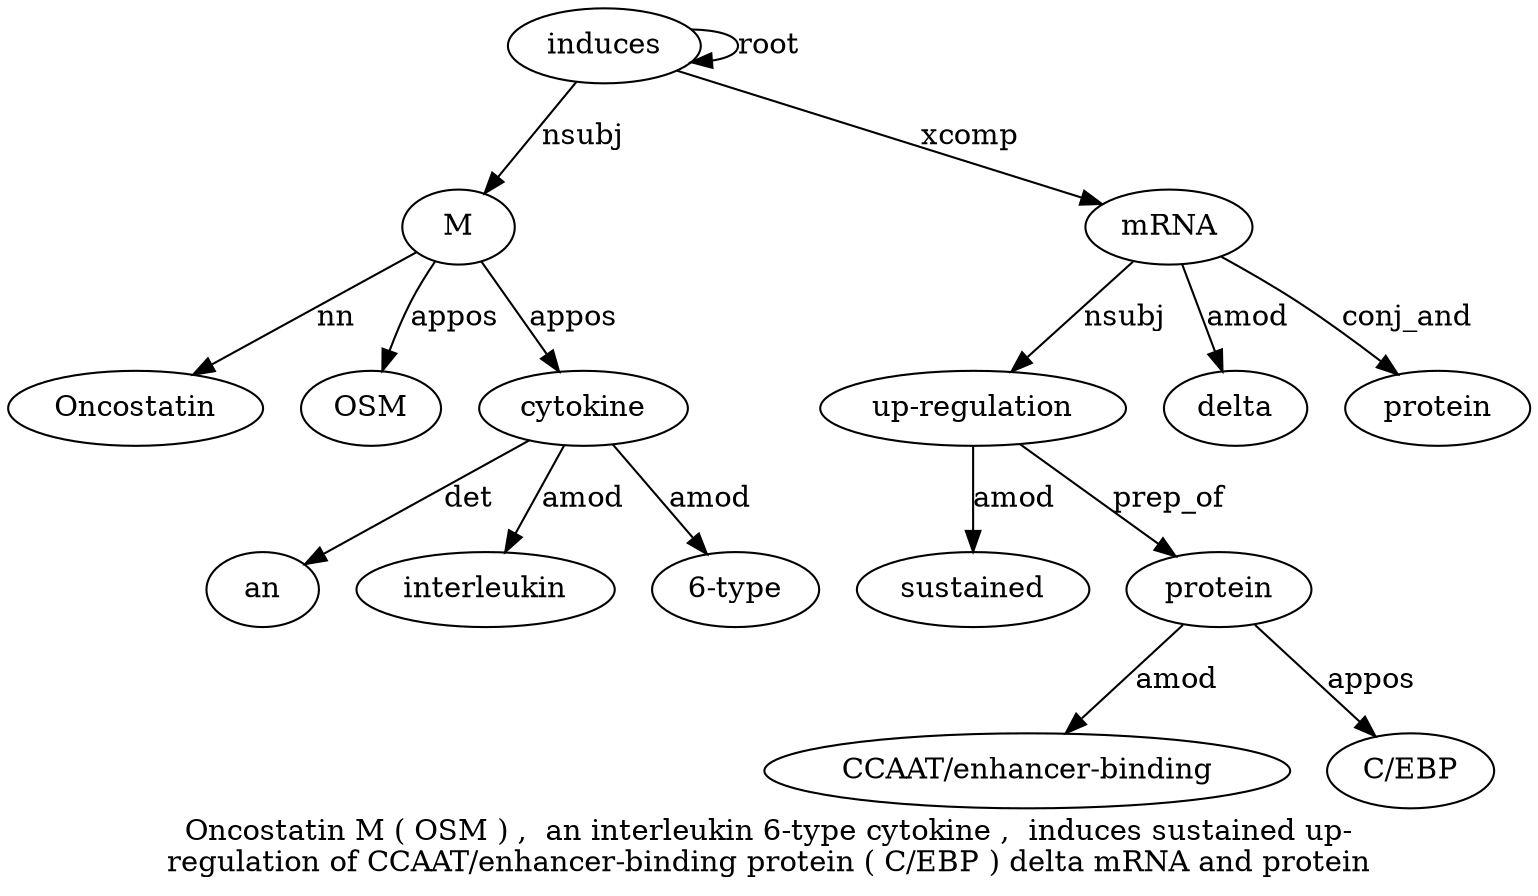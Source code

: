 digraph "Oncostatin M ( OSM ) ,  an interleukin 6-type cytokine ,  induces sustained up-regulation of CCAAT/enhancer-binding protein ( C/EBP ) delta mRNA and protein" {
label="Oncostatin M ( OSM ) ,  an interleukin 6-type cytokine ,  induces sustained up-
regulation of CCAAT/enhancer-binding protein ( C/EBP ) delta mRNA and protein";
M2 [style=filled, fillcolor=white, label=M];
Oncostatin1 [style=filled, fillcolor=white, label=Oncostatin];
M2 -> Oncostatin1  [label=nn];
induces12 [style=filled, fillcolor=white, label=induces];
induces12 -> M2  [label=nsubj];
OSM4 [style=filled, fillcolor=white, label=OSM];
M2 -> OSM4  [label=appos];
cytokine10 [style=filled, fillcolor=white, label=cytokine];
an7 [style=filled, fillcolor=white, label=an];
cytokine10 -> an7  [label=det];
interleukin8 [style=filled, fillcolor=white, label=interleukin];
cytokine10 -> interleukin8  [label=amod];
"6-type9" [style=filled, fillcolor=white, label="6-type"];
cytokine10 -> "6-type9"  [label=amod];
M2 -> cytokine10  [label=appos];
induces12 -> induces12  [label=root];
"up-regulation14" [style=filled, fillcolor=white, label="up-regulation"];
sustained13 [style=filled, fillcolor=white, label=sustained];
"up-regulation14" -> sustained13  [label=amod];
mRNA22 [style=filled, fillcolor=white, label=mRNA];
mRNA22 -> "up-regulation14"  [label=nsubj];
protein17 [style=filled, fillcolor=white, label=protein];
"CCAAT/enhancer-binding16" [style=filled, fillcolor=white, label="CCAAT/enhancer-binding"];
protein17 -> "CCAAT/enhancer-binding16"  [label=amod];
"up-regulation14" -> protein17  [label=prep_of];
"C/EBP19" [style=filled, fillcolor=white, label="C/EBP"];
protein17 -> "C/EBP19"  [label=appos];
delta21 [style=filled, fillcolor=white, label=delta];
mRNA22 -> delta21  [label=amod];
induces12 -> mRNA22  [label=xcomp];
protein24 [style=filled, fillcolor=white, label=protein];
mRNA22 -> protein24  [label=conj_and];
}
